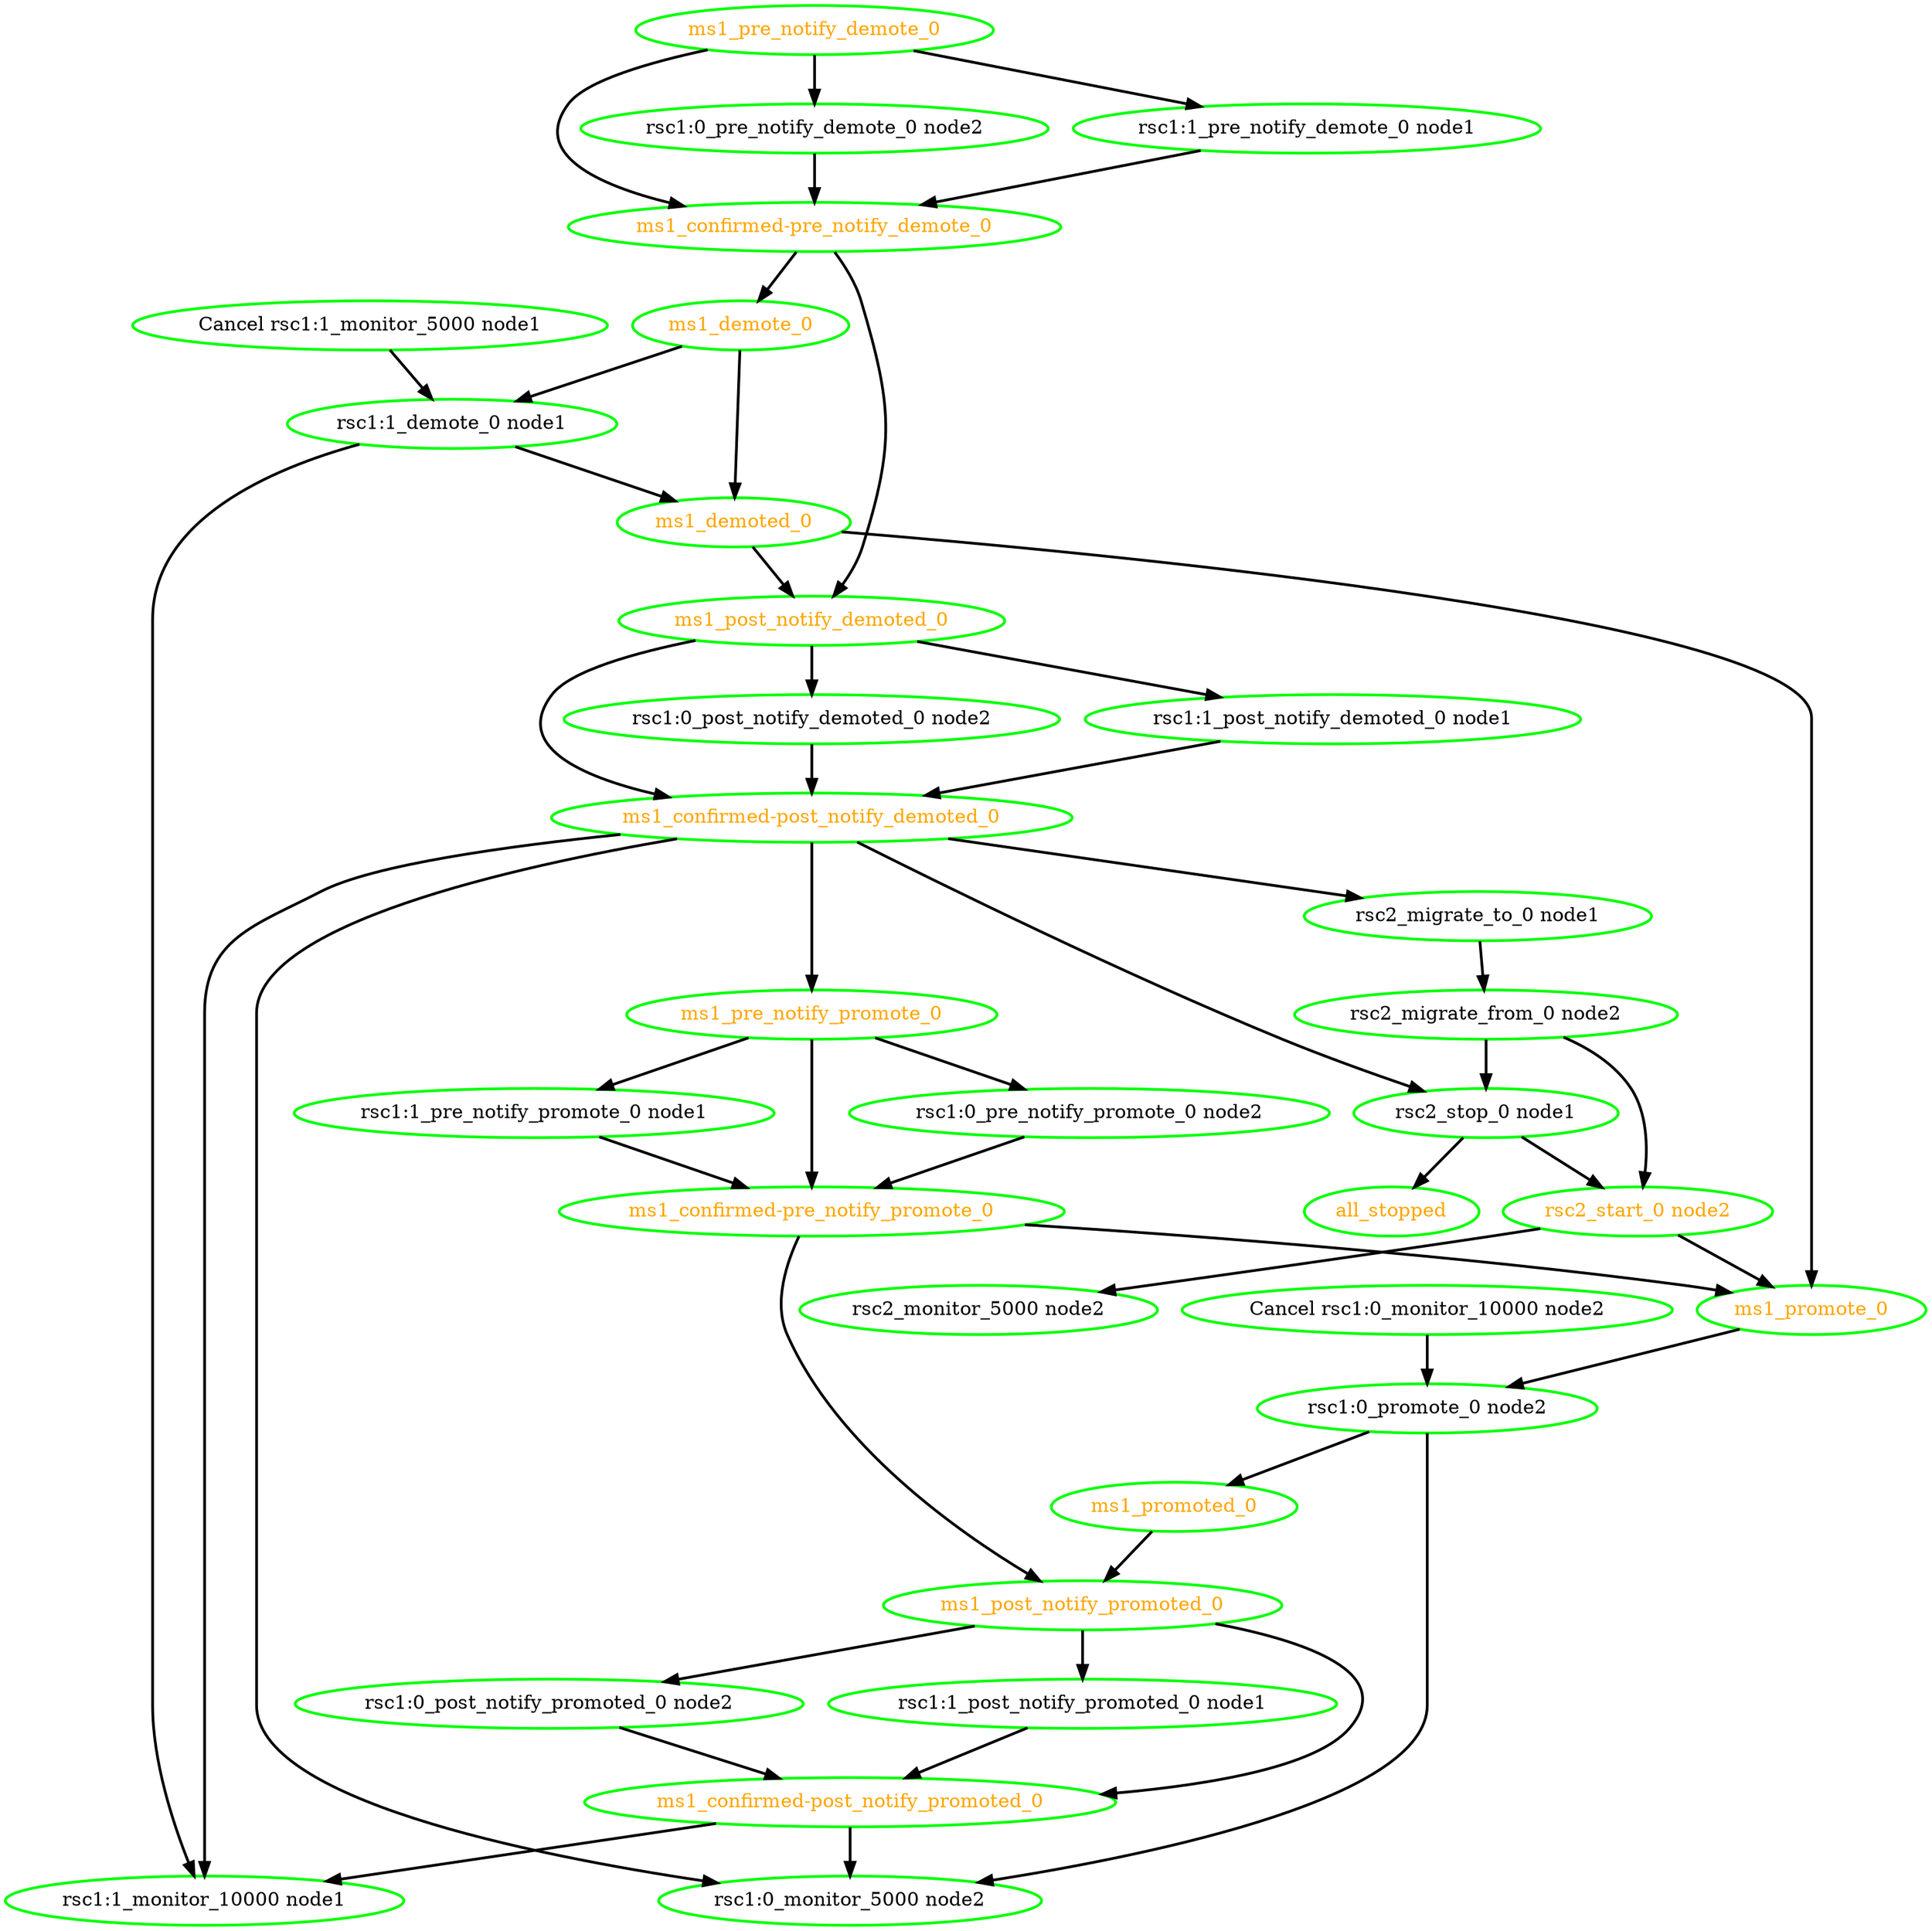 digraph "g" {
"Cancel rsc1:0_monitor_10000 node2" -> "rsc1:0_promote_0 node2" [ style = bold]
"Cancel rsc1:0_monitor_10000 node2" [ style=bold color="green" fontcolor="black"]
"Cancel rsc1:1_monitor_5000 node1" -> "rsc1:1_demote_0 node1" [ style = bold]
"Cancel rsc1:1_monitor_5000 node1" [ style=bold color="green" fontcolor="black"]
"all_stopped" [ style=bold color="green" fontcolor="orange"]
"ms1_confirmed-post_notify_demoted_0" -> "ms1_pre_notify_promote_0" [ style = bold]
"ms1_confirmed-post_notify_demoted_0" -> "rsc1:0_monitor_5000 node2" [ style = bold]
"ms1_confirmed-post_notify_demoted_0" -> "rsc1:1_monitor_10000 node1" [ style = bold]
"ms1_confirmed-post_notify_demoted_0" -> "rsc2_migrate_to_0 node1" [ style = bold]
"ms1_confirmed-post_notify_demoted_0" -> "rsc2_stop_0 node1" [ style = bold]
"ms1_confirmed-post_notify_demoted_0" [ style=bold color="green" fontcolor="orange"]
"ms1_confirmed-post_notify_promoted_0" -> "rsc1:0_monitor_5000 node2" [ style = bold]
"ms1_confirmed-post_notify_promoted_0" -> "rsc1:1_monitor_10000 node1" [ style = bold]
"ms1_confirmed-post_notify_promoted_0" [ style=bold color="green" fontcolor="orange"]
"ms1_confirmed-pre_notify_demote_0" -> "ms1_demote_0" [ style = bold]
"ms1_confirmed-pre_notify_demote_0" -> "ms1_post_notify_demoted_0" [ style = bold]
"ms1_confirmed-pre_notify_demote_0" [ style=bold color="green" fontcolor="orange"]
"ms1_confirmed-pre_notify_promote_0" -> "ms1_post_notify_promoted_0" [ style = bold]
"ms1_confirmed-pre_notify_promote_0" -> "ms1_promote_0" [ style = bold]
"ms1_confirmed-pre_notify_promote_0" [ style=bold color="green" fontcolor="orange"]
"ms1_demote_0" -> "ms1_demoted_0" [ style = bold]
"ms1_demote_0" -> "rsc1:1_demote_0 node1" [ style = bold]
"ms1_demote_0" [ style=bold color="green" fontcolor="orange"]
"ms1_demoted_0" -> "ms1_post_notify_demoted_0" [ style = bold]
"ms1_demoted_0" -> "ms1_promote_0" [ style = bold]
"ms1_demoted_0" [ style=bold color="green" fontcolor="orange"]
"ms1_post_notify_demoted_0" -> "ms1_confirmed-post_notify_demoted_0" [ style = bold]
"ms1_post_notify_demoted_0" -> "rsc1:0_post_notify_demoted_0 node2" [ style = bold]
"ms1_post_notify_demoted_0" -> "rsc1:1_post_notify_demoted_0 node1" [ style = bold]
"ms1_post_notify_demoted_0" [ style=bold color="green" fontcolor="orange"]
"ms1_post_notify_promoted_0" -> "ms1_confirmed-post_notify_promoted_0" [ style = bold]
"ms1_post_notify_promoted_0" -> "rsc1:0_post_notify_promoted_0 node2" [ style = bold]
"ms1_post_notify_promoted_0" -> "rsc1:1_post_notify_promoted_0 node1" [ style = bold]
"ms1_post_notify_promoted_0" [ style=bold color="green" fontcolor="orange"]
"ms1_pre_notify_demote_0" -> "ms1_confirmed-pre_notify_demote_0" [ style = bold]
"ms1_pre_notify_demote_0" -> "rsc1:0_pre_notify_demote_0 node2" [ style = bold]
"ms1_pre_notify_demote_0" -> "rsc1:1_pre_notify_demote_0 node1" [ style = bold]
"ms1_pre_notify_demote_0" [ style=bold color="green" fontcolor="orange"]
"ms1_pre_notify_promote_0" -> "ms1_confirmed-pre_notify_promote_0" [ style = bold]
"ms1_pre_notify_promote_0" -> "rsc1:0_pre_notify_promote_0 node2" [ style = bold]
"ms1_pre_notify_promote_0" -> "rsc1:1_pre_notify_promote_0 node1" [ style = bold]
"ms1_pre_notify_promote_0" [ style=bold color="green" fontcolor="orange"]
"ms1_promote_0" -> "rsc1:0_promote_0 node2" [ style = bold]
"ms1_promote_0" [ style=bold color="green" fontcolor="orange"]
"ms1_promoted_0" -> "ms1_post_notify_promoted_0" [ style = bold]
"ms1_promoted_0" [ style=bold color="green" fontcolor="orange"]
"rsc1:0_monitor_5000 node2" [ style=bold color="green" fontcolor="black"]
"rsc1:0_post_notify_demoted_0 node2" -> "ms1_confirmed-post_notify_demoted_0" [ style = bold]
"rsc1:0_post_notify_demoted_0 node2" [ style=bold color="green" fontcolor="black"]
"rsc1:0_post_notify_promoted_0 node2" -> "ms1_confirmed-post_notify_promoted_0" [ style = bold]
"rsc1:0_post_notify_promoted_0 node2" [ style=bold color="green" fontcolor="black"]
"rsc1:0_pre_notify_demote_0 node2" -> "ms1_confirmed-pre_notify_demote_0" [ style = bold]
"rsc1:0_pre_notify_demote_0 node2" [ style=bold color="green" fontcolor="black"]
"rsc1:0_pre_notify_promote_0 node2" -> "ms1_confirmed-pre_notify_promote_0" [ style = bold]
"rsc1:0_pre_notify_promote_0 node2" [ style=bold color="green" fontcolor="black"]
"rsc1:0_promote_0 node2" -> "ms1_promoted_0" [ style = bold]
"rsc1:0_promote_0 node2" -> "rsc1:0_monitor_5000 node2" [ style = bold]
"rsc1:0_promote_0 node2" [ style=bold color="green" fontcolor="black"]
"rsc1:1_demote_0 node1" -> "ms1_demoted_0" [ style = bold]
"rsc1:1_demote_0 node1" -> "rsc1:1_monitor_10000 node1" [ style = bold]
"rsc1:1_demote_0 node1" [ style=bold color="green" fontcolor="black"]
"rsc1:1_monitor_10000 node1" [ style=bold color="green" fontcolor="black"]
"rsc1:1_post_notify_demoted_0 node1" -> "ms1_confirmed-post_notify_demoted_0" [ style = bold]
"rsc1:1_post_notify_demoted_0 node1" [ style=bold color="green" fontcolor="black"]
"rsc1:1_post_notify_promoted_0 node1" -> "ms1_confirmed-post_notify_promoted_0" [ style = bold]
"rsc1:1_post_notify_promoted_0 node1" [ style=bold color="green" fontcolor="black"]
"rsc1:1_pre_notify_demote_0 node1" -> "ms1_confirmed-pre_notify_demote_0" [ style = bold]
"rsc1:1_pre_notify_demote_0 node1" [ style=bold color="green" fontcolor="black"]
"rsc1:1_pre_notify_promote_0 node1" -> "ms1_confirmed-pre_notify_promote_0" [ style = bold]
"rsc1:1_pre_notify_promote_0 node1" [ style=bold color="green" fontcolor="black"]
"rsc2_migrate_from_0 node2" -> "rsc2_start_0 node2" [ style = bold]
"rsc2_migrate_from_0 node2" -> "rsc2_stop_0 node1" [ style = bold]
"rsc2_migrate_from_0 node2" [ style=bold color="green" fontcolor="black"]
"rsc2_migrate_to_0 node1" -> "rsc2_migrate_from_0 node2" [ style = bold]
"rsc2_migrate_to_0 node1" [ style=bold color="green" fontcolor="black"]
"rsc2_monitor_5000 node2" [ style=bold color="green" fontcolor="black"]
"rsc2_start_0 node2" -> "ms1_promote_0" [ style = bold]
"rsc2_start_0 node2" -> "rsc2_monitor_5000 node2" [ style = bold]
"rsc2_start_0 node2" [ style=bold color="green" fontcolor="orange"]
"rsc2_stop_0 node1" -> "all_stopped" [ style = bold]
"rsc2_stop_0 node1" -> "rsc2_start_0 node2" [ style = bold]
"rsc2_stop_0 node1" [ style=bold color="green" fontcolor="black"]
}
